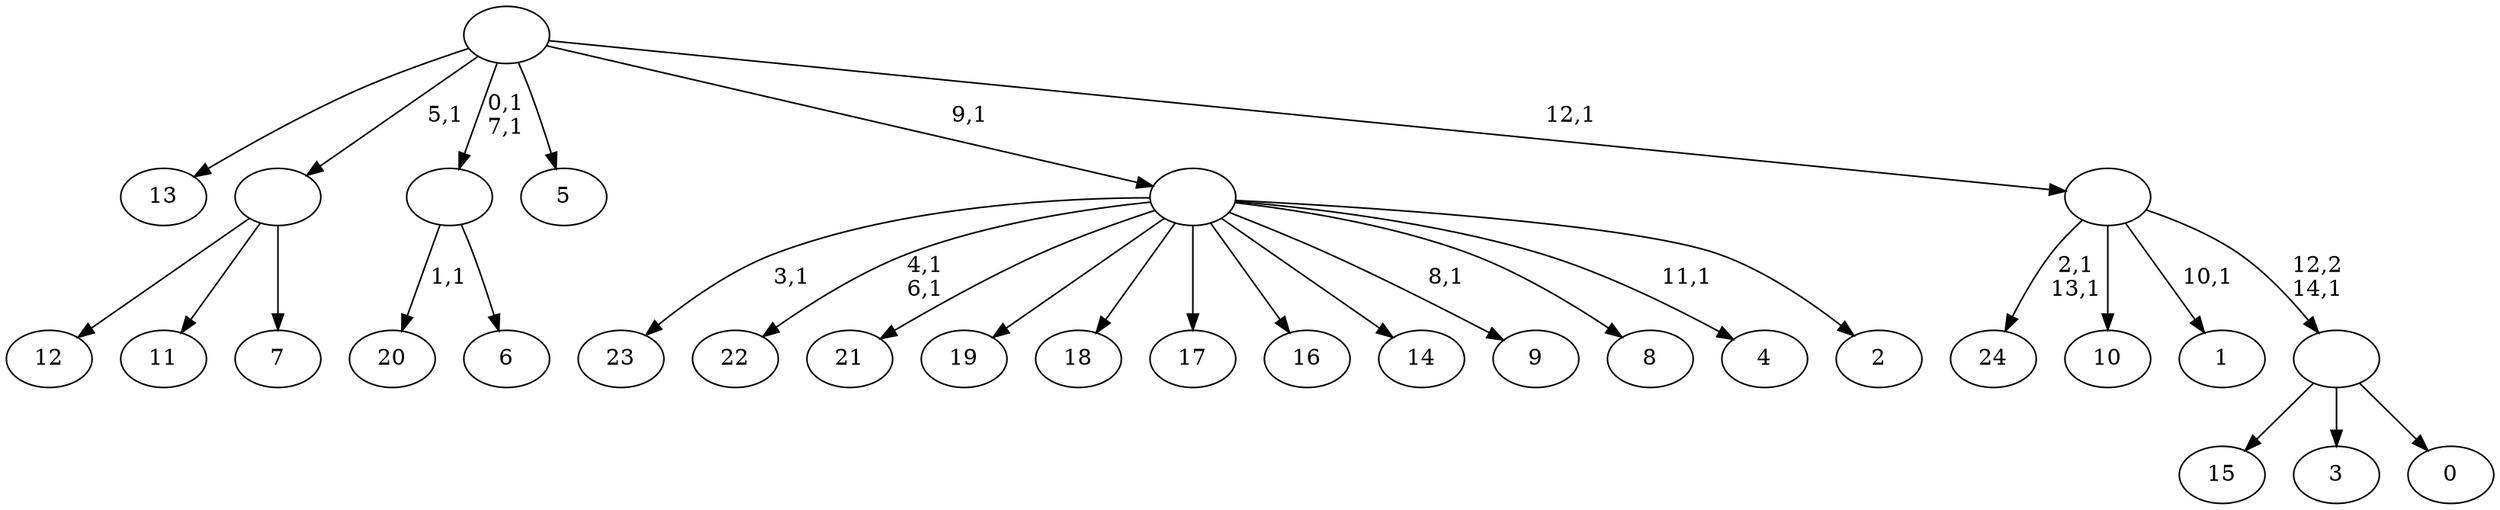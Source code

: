 digraph T {
	40 [label="24"]
	37 [label="23"]
	35 [label="22"]
	32 [label="21"]
	31 [label="20"]
	29 [label="19"]
	28 [label="18"]
	27 [label="17"]
	26 [label="16"]
	25 [label="15"]
	24 [label="14"]
	23 [label="13"]
	22 [label="12"]
	21 [label="11"]
	20 [label="10"]
	19 [label="9"]
	17 [label="8"]
	16 [label="7"]
	15 [label=""]
	14 [label="6"]
	13 [label=""]
	11 [label="5"]
	10 [label="4"]
	8 [label="3"]
	7 [label="2"]
	6 [label=""]
	5 [label="1"]
	3 [label="0"]
	2 [label=""]
	1 [label=""]
	0 [label=""]
	15 -> 22 [label=""]
	15 -> 21 [label=""]
	15 -> 16 [label=""]
	13 -> 31 [label="1,1"]
	13 -> 14 [label=""]
	6 -> 10 [label="11,1"]
	6 -> 19 [label="8,1"]
	6 -> 35 [label="4,1\n6,1"]
	6 -> 37 [label="3,1"]
	6 -> 32 [label=""]
	6 -> 29 [label=""]
	6 -> 28 [label=""]
	6 -> 27 [label=""]
	6 -> 26 [label=""]
	6 -> 24 [label=""]
	6 -> 17 [label=""]
	6 -> 7 [label=""]
	2 -> 25 [label=""]
	2 -> 8 [label=""]
	2 -> 3 [label=""]
	1 -> 5 [label="10,1"]
	1 -> 40 [label="2,1\n13,1"]
	1 -> 20 [label=""]
	1 -> 2 [label="12,2\n14,1"]
	0 -> 13 [label="0,1\n7,1"]
	0 -> 23 [label=""]
	0 -> 15 [label="5,1"]
	0 -> 11 [label=""]
	0 -> 6 [label="9,1"]
	0 -> 1 [label="12,1"]
}
